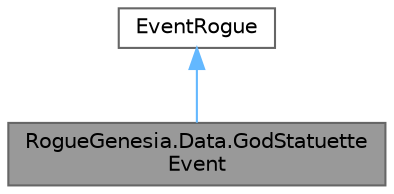 digraph "RogueGenesia.Data.GodStatuetteEvent"
{
 // LATEX_PDF_SIZE
  bgcolor="transparent";
  edge [fontname=Helvetica,fontsize=10,labelfontname=Helvetica,labelfontsize=10];
  node [fontname=Helvetica,fontsize=10,shape=box,height=0.2,width=0.4];
  Node1 [label="RogueGenesia.Data.GodStatuette\lEvent",height=0.2,width=0.4,color="gray40", fillcolor="grey60", style="filled", fontcolor="black",tooltip=" "];
  Node2 -> Node1 [dir="back",color="steelblue1",style="solid"];
  Node2 [label="EventRogue",height=0.2,width=0.4,color="gray40", fillcolor="white", style="filled",URL="$class_rogue_genesia_1_1_data_1_1_event_rogue.html",tooltip=" "];
}
